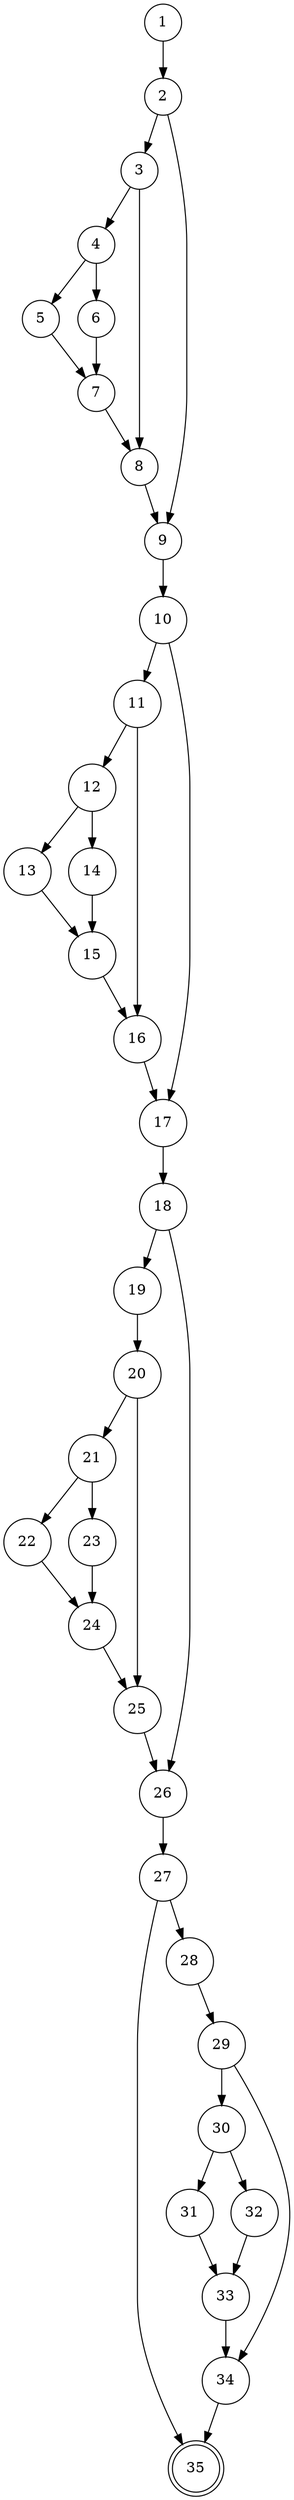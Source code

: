 digraph cfg{
node [shape = doublecircle] 35;
node [shape = circle];
/* definition of threadIdx.x at 1 */
/* definition of threadIdx.y at 1 */
/* definition of threadIdx.z at 1 */
/* definition of blockIdx.x at 1 */
/* definition of blockIdx.y at 1 */
/* definition of blockIdx.z at 1 */
/* definition of blockDim.x at 1 */
/* definition of blockDim.y at 1 */
/* definition of blockDim.z at 1 */
/* definition of gridDim.x at 1 */
/* definition of gridDim.y at 1 */
/* definition of gridDim.z at 1 */
/* definition of d_b at 5 */
/* definition of d_b at 6 */
/* definition of d_b at 13 */
/* definition of d_b at 14 */
/* definition of d_b at 22 */
/* definition of d_b at 23 */
/* definition of d_b at 31 */
/* definition of d_b at 32 */
/* definition of d_a at 1 */
/* definition of d_b at 1 */
/* definition of N at 1 */
/* definition of mode at 1 */
/* definition of idx at 1 */
/* definition of idy at 1 */
/* definition of pos at 1 */
/* definition of posb at 19 */
/* definition of posb at 28 */
/* cusage of threadIdx.x at 1 */
/* cusage of blockDim.x at 1 */
/* cusage of blockIdx.x at 1 */
/* cusage of threadIdx.y at 1 */
/* cusage of blockDim.y at 1 */
/* cusage of blockIdx.y at 1 */
/* cusage of idx at 1 */
/* cusage of idy at 1 */
/* cusage of N at 1 */
/* cusage of mode at 2 */
/* cusage of idx at 4 */
/* cusage of idy at 4 */
/* cusage of d_a at 5 */
/* cusage of pos at 5 */
/* cusage of pos at 5 */
/* cusage of pos at 6 */
/* cusage of mode at 10 */
/* cusage of idx at 12 */
/* cusage of idy at 12 */
/* cusage of N at 12 */
/* cusage of d_a at 13 */
/* cusage of pos at 13 */
/* cusage of pos at 13 */
/* cusage of pos at 14 */
/* cusage of mode at 18 */
/* cusage of N at 19 */
/* cusage of N at 19 */
/* cusage of pos at 19 */
/* cusage of idx at 21 */
/* cusage of idy at 21 */
/* cusage of d_a at 22 */
/* cusage of pos at 22 */
/* cusage of posb at 22 */
/* cusage of pos at 23 */
/* cusage of mode at 27 */
/* cusage of idx at 28 */
/* cusage of N at 28 */
/* cusage of idy at 28 */
/* cusage of idx at 30 */
/* cusage of idy at 30 */
/* cusage of N at 30 */
/* cusage of d_a at 31 */
/* cusage of pos at 31 */
/* cusage of posb at 31 */
/* cusage of pos at 32 */
/* pusage of idx at 3 */
/* pusage of idx at 3 */
/* pusage of N at 3 */
/* pusage of N at 3 */
/* pusage of idy at 3 */
/* pusage of idy at 3 */
/* pusage of N at 3 */
/* pusage of N at 3 */
/* pusage of idx at 11 */
/* pusage of idx at 11 */
/* pusage of N at 11 */
/* pusage of N at 11 */
/* pusage of idy at 11 */
/* pusage of idy at 11 */
/* pusage of N at 11 */
/* pusage of N at 11 */
/* pusage of idx at 20 */
/* pusage of idx at 20 */
/* pusage of N at 20 */
/* pusage of N at 20 */
/* pusage of idy at 20 */
/* pusage of idy at 20 */
/* pusage of N at 20 */
/* pusage of N at 20 */
/* pusage of idx at 29 */
/* pusage of idx at 29 */
/* pusage of N at 29 */
/* pusage of N at 29 */
/* pusage of idy at 29 */
/* pusage of idy at 29 */
/* pusage of N at 29 */
/* pusage of N at 29 */
/* susage of d_a at 35 */
/* susage of d_b at 35 */
/* m_recv.0 of d_a at 1 */
/* m_recv.0 of d_b at 1 */
/* m_recv.0 of N at 1 */
/* m_recv.0 of mode at 1 */
/* m_send.0 of d_a at 35 */
/* m_send.0 of d_b at 35 */
/* global of d_a at 0 */
/* global of d_b at 0 */
/* global of N at 0 */
/* global of mode at 0 */
1 -> 2;
2 -> 3;
3 -> 4;
4 -> 5;
4 -> 6;
5 -> 7;
6 -> 7;
7 -> 8;
3 -> 8;
8 -> 9;
2 -> 9;
9 -> 10;
10 -> 11;
11 -> 12;
12 -> 13;
12 -> 14;
13 -> 15;
14 -> 15;
15 -> 16;
11 -> 16;
16 -> 17;
10 -> 17;
17 -> 18;
18 -> 19;
19 -> 20;
20 -> 21;
21 -> 22;
21 -> 23;
22 -> 24;
23 -> 24;
24 -> 25;
20 -> 25;
25 -> 26;
18 -> 26;
26 -> 27;
27 -> 28;
28 -> 29;
29 -> 30;
30 -> 31;
30 -> 32;
31 -> 33;
32 -> 33;
33 -> 34;
29 -> 34;
34 -> 35;
27 -> 35;
}